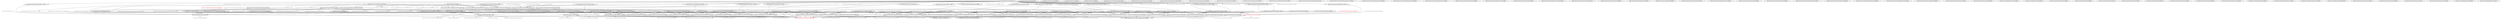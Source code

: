 digraph "" {
    subgraph "cluster_auth" {
      graph [fontsize="12.0", label="Module: auth", penwidth="0.5", style="rounded"];
      "github.com/cosmos/cosmos-sdk/x/auth.ProvideModule"[color="black", fontcolor="black", penwidth="1.5", shape="box"];
    }

    subgraph "cluster_authz" {
      graph [fontsize="12.0", label="Module: authz", penwidth="0.5", style="rounded"];
      "github.com/cosmos/cosmos-sdk/x/authz/module.ProvideModule"[color="black", fontcolor="black", penwidth="1.5", shape="box"];
    }

    subgraph "cluster_bank" {
      graph [fontsize="12.0", label="Module: bank", penwidth="0.5", style="rounded"];
      "github.com/cosmos/cosmos-sdk/x/bank.ProvideModule"[color="black", fontcolor="black", penwidth="1.5", shape="box"];
    }

    subgraph "cluster_coinswap" {
      graph [fontsize="12.0", label="Module: coinswap", penwidth="0.5", style="rounded"];
      "mods.irisnet.org/modules/coinswap.ProvideKeyTable"[color="black", fontcolor="black", penwidth="1.5", shape="box"];
      "mods.irisnet.org/modules/coinswap.ProvideModule"[color="black", fontcolor="black", penwidth="1.5", shape="box"];
    }

    subgraph "cluster_consensus" {
      graph [fontsize="12.0", label="Module: consensus", penwidth="0.5", style="rounded"];
      "github.com/cosmos/cosmos-sdk/x/consensus.ProvideModule"[color="lightgrey", fontcolor="dimgrey", penwidth="0.5", shape="box"];
    }

    subgraph "cluster_crisis" {
      graph [fontsize="12.0", label="Module: crisis", penwidth="0.5", style="rounded"];
      "github.com/cosmos/cosmos-sdk/x/crisis.ProvideModule"[color="lightgrey", fontcolor="dimgrey", penwidth="0.5", shape="box"];
    }

    subgraph "cluster_distribution" {
      graph [fontsize="12.0", label="Module: distribution", penwidth="0.5", style="rounded"];
      "github.com/cosmos/cosmos-sdk/x/distribution.ProvideModule"[color="black", fontcolor="black", penwidth="1.5", shape="box"];
    }

    subgraph "cluster_evidence" {
      graph [fontsize="12.0", label="Module: evidence", penwidth="0.5", style="rounded"];
      "cosmossdk.io/x/evidence.ProvideModule"[color="black", fontcolor="black", penwidth="1.5", shape="box"];
    }

    subgraph "cluster_farm" {
      graph [fontsize="12.0", label="Module: farm", penwidth="0.5", style="rounded"];
      "mods.irisnet.org/modules/farm.ProvideKeyTable"[color="black", fontcolor="black", penwidth="1.5", shape="box"];
      "mods.irisnet.org/modules/farm.ProvideModule"[color="red", fontcolor="red", penwidth="0.5", shape="box"];
    }

    subgraph "cluster_feegrant" {
      graph [fontsize="12.0", label="Module: feegrant", penwidth="0.5", style="rounded"];
      "cosmossdk.io/x/feegrant/module.ProvideModule"[color="black", fontcolor="black", penwidth="1.5", shape="box"];
    }

    subgraph "cluster_genutil" {
      graph [fontsize="12.0", label="Module: genutil", penwidth="0.5", style="rounded"];
      "github.com/cosmos/cosmos-sdk/x/genutil.ProvideModule"[color="black", fontcolor="black", penwidth="1.5", shape="box"];
    }

    subgraph "cluster_gov" {
      graph [fontsize="12.0", label="Module: gov", penwidth="0.5", style="rounded"];
      "github.com/cosmos/cosmos-sdk/x/gov.ProvideKeyTable"[color="black", fontcolor="black", penwidth="1.5", shape="box"];
      "github.com/cosmos/cosmos-sdk/x/gov.ProvideModule"[color="black", fontcolor="black", penwidth="1.5", shape="box"];
    }

    subgraph "cluster_group" {
      graph [fontsize="12.0", label="Module: group", penwidth="0.5", style="rounded"];
      "github.com/cosmos/cosmos-sdk/x/group/module.ProvideModule"[color="black", fontcolor="black", penwidth="1.5", shape="box"];
    }

    subgraph "cluster_htlc" {
      graph [fontsize="12.0", label="Module: htlc", penwidth="0.5", style="rounded"];
      "mods.irisnet.org/modules/htlc.ProvideKeyTable"[color="black", fontcolor="black", penwidth="1.5", shape="box"];
      "mods.irisnet.org/modules/htlc.ProvideModule"[color="black", fontcolor="black", penwidth="1.5", shape="box"];
    }

    subgraph "cluster_mint" {
      graph [fontsize="12.0", label="Module: mint", penwidth="0.5", style="rounded"];
      "github.com/cosmos/cosmos-sdk/x/mint.ProvideModule"[color="black", fontcolor="black", penwidth="1.5", shape="box"];
    }

    subgraph "cluster_mt" {
      graph [fontsize="12.0", label="Module: mt", penwidth="0.5", style="rounded"];
      "mods.irisnet.org/modules/mt.ProvideModule"[color="black", fontcolor="black", penwidth="1.5", shape="box"];
    }

    subgraph "cluster_nft" {
      graph [fontsize="12.0", label="Module: nft", penwidth="0.5", style="rounded"];
      "mods.irisnet.org/modules/nft.ProvideModule"[color="lightgrey", fontcolor="dimgrey", penwidth="0.5", shape="box"];
    }

    subgraph "cluster_oracle" {
      graph [fontsize="12.0", label="Module: oracle", penwidth="0.5", style="rounded"];
      "mods.irisnet.org/modules/oracle.ProvideModule"[color="black", fontcolor="black", penwidth="1.5", shape="box"];
    }

    subgraph "cluster_params" {
      graph [fontsize="12.0", label="Module: params", penwidth="0.5", style="rounded"];
      "github.com/cosmos/cosmos-sdk/x/params.ProvideModule"[color="black", fontcolor="black", penwidth="1.5", shape="box"];
      "github.com/cosmos/cosmos-sdk/x/params.ProvideSubspace"[color="black", fontcolor="black", penwidth="1.5", shape="box"];
    }

    subgraph "cluster_random" {
      graph [fontsize="12.0", label="Module: random", penwidth="0.5", style="rounded"];
      "mods.irisnet.org/modules/random.ProvideModule"[color="black", fontcolor="black", penwidth="1.5", shape="box"];
    }

    subgraph "cluster_record" {
      graph [fontsize="12.0", label="Module: record", penwidth="0.5", style="rounded"];
      "mods.irisnet.org/modules/record.ProvideModule"[color="black", fontcolor="black", penwidth="1.5", shape="box"];
    }

    subgraph "cluster_runtime" {
      graph [fontsize="12.0", label="Module: runtime", penwidth="0.5", style="rounded"];
      "github.com/cosmos/cosmos-sdk/runtime.ProvideAddressCodec"[color="black", fontcolor="black", penwidth="1.5", shape="box"];
      "github.com/cosmos/cosmos-sdk/runtime.ProvideApp"[color="black", fontcolor="black", penwidth="1.5", shape="box"];
      "github.com/cosmos/cosmos-sdk/runtime.ProvideBasicManager"[color="lightgrey", fontcolor="dimgrey", penwidth="0.5", shape="box"];
      "github.com/cosmos/cosmos-sdk/runtime.ProvideCometInfoService"[color="black", fontcolor="black", penwidth="1.5", shape="box"];
      "github.com/cosmos/cosmos-sdk/runtime.ProvideEventService"[color="lightgrey", fontcolor="dimgrey", penwidth="0.5", shape="box"];
      "github.com/cosmos/cosmos-sdk/runtime.ProvideGenesisTxHandler"[color="black", fontcolor="black", penwidth="1.5", shape="box"];
      "github.com/cosmos/cosmos-sdk/runtime.ProvideHeaderInfoService"[color="lightgrey", fontcolor="dimgrey", penwidth="0.5", shape="box"];
      "github.com/cosmos/cosmos-sdk/runtime.ProvideInterfaceRegistry"[color="black", fontcolor="black", penwidth="1.5", shape="box"];
      "github.com/cosmos/cosmos-sdk/runtime.ProvideKVStoreKey"[color="black", fontcolor="black", penwidth="1.5", shape="box"];
      "github.com/cosmos/cosmos-sdk/runtime.ProvideKVStoreService"[color="black", fontcolor="black", penwidth="1.5", shape="box"];
      "github.com/cosmos/cosmos-sdk/runtime.ProvideMemoryStoreKey"[color="lightgrey", fontcolor="dimgrey", penwidth="0.5", shape="box"];
      "github.com/cosmos/cosmos-sdk/runtime.ProvideMemoryStoreService"[color="lightgrey", fontcolor="dimgrey", penwidth="0.5", shape="box"];
      "github.com/cosmos/cosmos-sdk/runtime.ProvideTransientStoreKey"[color="black", fontcolor="black", penwidth="1.5", shape="box"];
      "github.com/cosmos/cosmos-sdk/runtime.ProvideTransientStoreService"[color="lightgrey", fontcolor="dimgrey", penwidth="0.5", shape="box"];
      "github.com/cosmos/cosmos-sdk/runtime.SetupAppBuilder"[color="red", fontcolor="red", penwidth="0.5", shape="box"];
    }

    subgraph "cluster_service" {
      graph [fontsize="12.0", label="Module: service", penwidth="0.5", style="rounded"];
      "mods.irisnet.org/modules/service.ProvideKeyTable"[color="black", fontcolor="black", penwidth="1.5", shape="box"];
      "mods.irisnet.org/modules/service.ProvideModule"[color="black", fontcolor="black", penwidth="1.5", shape="box"];
    }

    subgraph "cluster_slashing" {
      graph [fontsize="12.0", label="Module: slashing", penwidth="0.5", style="rounded"];
      "github.com/cosmos/cosmos-sdk/x/slashing.ProvideModule"[color="black", fontcolor="black", penwidth="1.5", shape="box"];
    }

    subgraph "cluster_staking" {
      graph [fontsize="12.0", label="Module: staking", penwidth="0.5", style="rounded"];
      "github.com/cosmos/cosmos-sdk/x/staking.ProvideModule"[color="black", fontcolor="black", penwidth="1.5", shape="box"];
    }

    subgraph "cluster_token" {
      graph [fontsize="12.0", label="Module: token", penwidth="0.5", style="rounded"];
      "mods.irisnet.org/modules/token.ProvideKeyTable"[color="black", fontcolor="black", penwidth="1.5", shape="box"];
      "mods.irisnet.org/modules/token.ProvideModule"[color="black", fontcolor="black", penwidth="1.5", shape="box"];
    }

    subgraph "cluster_tx" {
      graph [fontsize="12.0", label="Module: tx", penwidth="0.5", style="rounded"];
      "github.com/cosmos/cosmos-sdk/x/auth/tx/config.ProvideModule"[color="black", fontcolor="black", penwidth="1.5", shape="box"];
      "github.com/cosmos/cosmos-sdk/x/auth/tx/config.ProvideProtoRegistry"[color="black", fontcolor="black", penwidth="1.5", shape="box"];
    }

    subgraph "cluster_upgrade" {
      graph [fontsize="12.0", label="Module: upgrade", penwidth="0.5", style="rounded"];
      "cosmossdk.io/x/upgrade.ProvideModule"[color="black", fontcolor="black", penwidth="1.5", shape="box"];
    }

    subgraph "cluster_vesting" {
      graph [fontsize="12.0", label="Module: vesting", penwidth="0.5", style="rounded"];
      "github.com/cosmos/cosmos-sdk/x/auth/vesting.ProvideModule"[color="lightgrey", fontcolor="dimgrey", penwidth="0.5", shape="box"];
    }

  "*cosmossdk.io/api/cosmos/app/runtime/v1alpha1.Module"[color="black", fontcolor="black", penwidth="1.5"];
  "*cosmossdk.io/api/cosmos/app/v1alpha1.Config"[color="black", fontcolor="black", penwidth="1.5"];
  "*cosmossdk.io/api/cosmos/auth/module/v1.Module"[color="black", fontcolor="black", penwidth="1.5"];
  "*cosmossdk.io/api/cosmos/authz/module/v1.Module"[color="lightgrey", fontcolor="dimgrey", penwidth="0.5"];
  "*cosmossdk.io/api/cosmos/bank/module/v1.Module"[color="black", fontcolor="black", penwidth="1.5"];
  "*cosmossdk.io/api/cosmos/consensus/module/v1.Module"[color="lightgrey", fontcolor="dimgrey", penwidth="0.5"];
  "*cosmossdk.io/api/cosmos/crisis/module/v1.Module"[color="lightgrey", fontcolor="dimgrey", penwidth="0.5"];
  "*cosmossdk.io/api/cosmos/distribution/module/v1.Module"[color="black", fontcolor="black", penwidth="1.5"];
  "*cosmossdk.io/api/cosmos/evidence/module/v1.Module"[color="lightgrey", fontcolor="dimgrey", penwidth="0.5"];
  "*cosmossdk.io/api/cosmos/feegrant/module/v1.Module"[color="lightgrey", fontcolor="dimgrey", penwidth="0.5"];
  "*cosmossdk.io/api/cosmos/genutil/module/v1.Module"[color="lightgrey", fontcolor="dimgrey", penwidth="0.5"];
  "*cosmossdk.io/api/cosmos/gov/module/v1.Module"[color="black", fontcolor="black", penwidth="1.5"];
  "*cosmossdk.io/api/cosmos/group/module/v1.Module"[color="black", fontcolor="black", penwidth="1.5"];
  "*cosmossdk.io/api/cosmos/mint/module/v1.Module"[color="black", fontcolor="black", penwidth="1.5"];
  "*cosmossdk.io/api/cosmos/params/module/v1.Module"[color="lightgrey", fontcolor="dimgrey", penwidth="0.5"];
  "*cosmossdk.io/api/cosmos/slashing/module/v1.Module"[color="black", fontcolor="black", penwidth="1.5"];
  "*cosmossdk.io/api/cosmos/staking/module/v1.Module"[color="black", fontcolor="black", penwidth="1.5"];
  "*cosmossdk.io/api/cosmos/tx/config/v1.Config"[color="black", fontcolor="black", penwidth="1.5"];
  "*cosmossdk.io/api/cosmos/upgrade/module/v1.Module"[color="black", fontcolor="black", penwidth="1.5"];
  "*cosmossdk.io/api/cosmos/vesting/module/v1.Module"[color="lightgrey", fontcolor="dimgrey", penwidth="0.5"];
  "*cosmossdk.io/store/types.KVStoreKey"[color="black", fontcolor="black", penwidth="1.5"];
  "*cosmossdk.io/store/types.MemoryStoreKey"[color="lightgrey", fontcolor="dimgrey", penwidth="0.5"];
  "*cosmossdk.io/store/types.TransientStoreKey"[color="black", fontcolor="black", penwidth="1.5"];
  "*cosmossdk.io/x/upgrade/keeper.Keeper"[color="lightgrey", fontcolor="dimgrey", penwidth="0.5"];
  "*github.com/cosmos/cosmos-sdk/baseapp.GRPCQueryRouter"[color="lightgrey", fontcolor="dimgrey", penwidth="0.5"];
  "*github.com/cosmos/cosmos-sdk/baseapp.MsgServiceRouter"[color="lightgrey", fontcolor="dimgrey", penwidth="0.5"];
  "*github.com/cosmos/cosmos-sdk/codec.LegacyAmino"[color="black", fontcolor="black", penwidth="1.5"];
  "*github.com/cosmos/cosmos-sdk/runtime.AppBuilder"[color="black", fontcolor="black", penwidth="1.5"];
  "*github.com/cosmos/cosmos-sdk/x/crisis/keeper.Keeper"[color="lightgrey", fontcolor="dimgrey", penwidth="0.5"];
  "*github.com/cosmos/cosmos-sdk/x/gov/keeper.Keeper"[color="lightgrey", fontcolor="dimgrey", penwidth="0.5"];
  "*github.com/cosmos/cosmos-sdk/x/staking/keeper.Keeper"[color="lightgrey", fontcolor="dimgrey", penwidth="0.5"];
  "*github.com/spf13/viper.Viper"[color="lightgrey", fontcolor="dimgrey", penwidth="0.5"];
  "*mods.irisnet.org/api/irismod/coinswap/module/v1.Module"[color="black", fontcolor="black", penwidth="1.5"];
  "*mods.irisnet.org/api/irismod/farm/module/v1.Module"[color="black", fontcolor="black", penwidth="1.5"];
  "*mods.irisnet.org/api/irismod/htlc/module/v1.Module"[color="black", fontcolor="black", penwidth="1.5"];
  "*mods.irisnet.org/api/irismod/mt/module/v1.Module"[color="black", fontcolor="black", penwidth="1.5"];
  "*mods.irisnet.org/api/irismod/nft/module/v1.Module"[color="lightgrey", fontcolor="dimgrey", penwidth="0.5"];
  "*mods.irisnet.org/api/irismod/oracle/module/v1.Module"[color="black", fontcolor="black", penwidth="1.5"];
  "*mods.irisnet.org/api/irismod/random/module/v1.Module"[color="black", fontcolor="black", penwidth="1.5"];
  "*mods.irisnet.org/api/irismod/record/module/v1.Module"[color="black", fontcolor="black", penwidth="1.5"];
  "*mods.irisnet.org/api/irismod/service/module/v1.Module"[color="black", fontcolor="black", penwidth="1.5"];
  "*mods.irisnet.org/api/irismod/token/module/v1.Module"[color="black", fontcolor="black", penwidth="1.5"];
  "*mods.irisnet.org/modules/token/keeper.mockEVM"[color="lightgrey", fontcolor="dimgrey", penwidth="0.5"];
  "*mods.irisnet.org/modules/token/keeper.mockICS20"[color="lightgrey", fontcolor="dimgrey", penwidth="0.5"];
  "[]cosmossdk.io/x/tx/signing.CustomGetSigner"[color="black", comment="many-per-container", fontcolor="black", penwidth="1.5"];
  "[]github.com/cosmos/cosmos-sdk/x/gov/types/v1beta1.HandlerRoute"[color="lightgrey", comment="many-per-container", fontcolor="dimgrey", penwidth="0.5"];
  "[]runtime.BaseAppOption"[color="lightgrey", comment="many-per-container", fontcolor="dimgrey", penwidth="0.5"];
  "cosmossdk.io/core/address.Codec"[color="black", fontcolor="black", penwidth="1.5"];
  "cosmossdk.io/core/comet.BlockInfoService"[color="black", fontcolor="black", penwidth="1.5"];
  "cosmossdk.io/core/event.Service"[color="lightgrey", fontcolor="dimgrey", penwidth="0.5"];
  "cosmossdk.io/core/genesis.TxHandler"[color="black", fontcolor="black", penwidth="1.5"];
  "cosmossdk.io/core/header.Service"[color="lightgrey", fontcolor="dimgrey", penwidth="0.5"];
  "cosmossdk.io/core/store.KVStoreService"[color="black", fontcolor="black", penwidth="1.5"];
  "cosmossdk.io/core/store.MemoryStoreService"[color="lightgrey", fontcolor="dimgrey", penwidth="0.5"];
  "cosmossdk.io/core/store.TransientStoreService"[color="lightgrey", fontcolor="dimgrey", penwidth="0.5"];
  "cosmossdk.io/depinject.ModuleKey"[color="black", fontcolor="black", penwidth="1.5"];
  "cosmossdk.io/depinject.OwnModuleKey"[color="black", fontcolor="black", penwidth="1.5"];
  "cosmossdk.io/depinject/appconfig.Compose"[color="black", fontcolor="black", penwidth="1.5", shape="box"];
  "cosmossdk.io/log.Logger"[color="black", fontcolor="black", penwidth="1.5"];
  "cosmossdk.io/log.nopLogger"[color="lightgrey", fontcolor="dimgrey", penwidth="0.5"];
  "cosmossdk.io/x/evidence/keeper.Keeper"[color="lightgrey", fontcolor="dimgrey", penwidth="0.5"];
  "cosmossdk.io/x/evidence/types.SlashingKeeper"[color="black", fontcolor="black", penwidth="1.5"];
  "cosmossdk.io/x/evidence/types.StakingKeeper"[color="black", fontcolor="black", penwidth="1.5"];
  "cosmossdk.io/x/feegrant.AccountKeeper"[color="black", fontcolor="black", penwidth="1.5"];
  "cosmossdk.io/x/feegrant.BankKeeper"[color="black", fontcolor="black", penwidth="1.5"];
  "cosmossdk.io/x/feegrant/keeper.Keeper"[color="lightgrey", fontcolor="dimgrey", penwidth="0.5"];
  "cosmossdk.io/x/tx/signing.ProtoFileResolver"[color="black", fontcolor="black", penwidth="1.5"];
  "func() []signing.SignModeHandler"[color="lightgrey", fontcolor="dimgrey", penwidth="0.5"];
  "func() address.Codec"[color="lightgrey", fontcolor="dimgrey", penwidth="0.5"];
  "func() runtime.ConsensusAddressCodec"[color="lightgrey", fontcolor="dimgrey", penwidth="0.5"];
  "func() runtime.ValidatorAddressCodec"[color="lightgrey", fontcolor="dimgrey", penwidth="0.5"];
  "func() types.AccountI"[color="lightgrey", fontcolor="dimgrey", penwidth="0.5"];
  "github.com/cosmos/cosmos-sdk/baseapp.MessageRouter"[color="black", fontcolor="black", penwidth="1.5"];
  "github.com/cosmos/cosmos-sdk/client.TxConfig"[color="black", fontcolor="black", penwidth="1.5"];
  "github.com/cosmos/cosmos-sdk/codec.Codec"[color="black", fontcolor="black", penwidth="1.5"];
  "github.com/cosmos/cosmos-sdk/codec/types.InterfaceRegistry"[color="black", fontcolor="black", penwidth="1.5"];
  "github.com/cosmos/cosmos-sdk/runtime.ConsensusAddressCodec"[color="black", fontcolor="black", penwidth="1.5"];
  "github.com/cosmos/cosmos-sdk/runtime.ValidatorAddressCodec"[color="black", fontcolor="black", penwidth="1.5"];
  "github.com/cosmos/cosmos-sdk/server/types.AppOptions"[color="lightgrey", fontcolor="dimgrey", penwidth="0.5"];
  "github.com/cosmos/cosmos-sdk/x/auth/ante.AccountKeeper"[color="black", fontcolor="black", penwidth="1.5"];
  "github.com/cosmos/cosmos-sdk/x/auth/ante.FeegrantKeeper"[color="black", fontcolor="black", penwidth="1.5"];
  "github.com/cosmos/cosmos-sdk/x/auth/exported.Subspace"[color="black", fontcolor="black", penwidth="1.5"];
  "github.com/cosmos/cosmos-sdk/x/auth/keeper.AccountKeeper"[color="lightgrey", fontcolor="dimgrey", penwidth="0.5"];
  "github.com/cosmos/cosmos-sdk/x/auth/tx.ConfigOptions"[color="lightgrey", fontcolor="dimgrey", penwidth="0.5"];
  "github.com/cosmos/cosmos-sdk/x/auth/tx/config.BankKeeper"[color="black", fontcolor="black", penwidth="1.5"];
  "github.com/cosmos/cosmos-sdk/x/auth/types.BankKeeper"[color="black", fontcolor="black", penwidth="1.5"];
  "github.com/cosmos/cosmos-sdk/x/auth/vesting/types.BankKeeper"[color="lightgrey", fontcolor="dimgrey", penwidth="0.5"];
  "github.com/cosmos/cosmos-sdk/x/authz.AccountKeeper"[color="black", fontcolor="black", penwidth="1.5"];
  "github.com/cosmos/cosmos-sdk/x/authz.BankKeeper"[color="black", fontcolor="black", penwidth="1.5"];
  "github.com/cosmos/cosmos-sdk/x/authz/keeper.Keeper"[color="lightgrey", fontcolor="dimgrey", penwidth="0.5"];
  "github.com/cosmos/cosmos-sdk/x/bank/exported.Subspace"[color="black", fontcolor="black", penwidth="1.5"];
  "github.com/cosmos/cosmos-sdk/x/bank/keeper.BaseKeeper"[color="lightgrey", fontcolor="dimgrey", penwidth="0.5"];
  "github.com/cosmos/cosmos-sdk/x/bank/types.AccountKeeper"[color="black", fontcolor="black", penwidth="1.5"];
  "github.com/cosmos/cosmos-sdk/x/consensus/keeper.Keeper"[color="lightgrey", fontcolor="dimgrey", penwidth="0.5"];
  "github.com/cosmos/cosmos-sdk/x/distribution/exported.Subspace"[color="black", fontcolor="black", penwidth="1.5"];
  "github.com/cosmos/cosmos-sdk/x/distribution/keeper.Keeper"[color="lightgrey", fontcolor="dimgrey", penwidth="0.5"];
  "github.com/cosmos/cosmos-sdk/x/distribution/types.AccountKeeper"[color="black", fontcolor="black", penwidth="1.5"];
  "github.com/cosmos/cosmos-sdk/x/distribution/types.BankKeeper"[color="black", fontcolor="black", penwidth="1.5"];
  "github.com/cosmos/cosmos-sdk/x/distribution/types.StakingKeeper"[color="black", fontcolor="black", penwidth="1.5"];
  "github.com/cosmos/cosmos-sdk/x/genutil/types.AccountKeeper"[color="black", fontcolor="black", penwidth="1.5"];
  "github.com/cosmos/cosmos-sdk/x/genutil/types.StakingKeeper"[color="black", fontcolor="black", penwidth="1.5"];
  "github.com/cosmos/cosmos-sdk/x/gov/types.AccountKeeper"[color="black", fontcolor="black", penwidth="1.5"];
  "github.com/cosmos/cosmos-sdk/x/gov/types.BankKeeper"[color="black", fontcolor="black", penwidth="1.5"];
  "github.com/cosmos/cosmos-sdk/x/gov/types.DistributionKeeper"[color="black", fontcolor="black", penwidth="1.5"];
  "github.com/cosmos/cosmos-sdk/x/gov/types.ParamSubspace"[color="black", fontcolor="black", penwidth="1.5"];
  "github.com/cosmos/cosmos-sdk/x/gov/types.StakingKeeper"[color="black", fontcolor="black", penwidth="1.5"];
  "github.com/cosmos/cosmos-sdk/x/group.AccountKeeper"[color="black", fontcolor="black", penwidth="1.5"];
  "github.com/cosmos/cosmos-sdk/x/group.BankKeeper"[color="black", fontcolor="black", penwidth="1.5"];
  "github.com/cosmos/cosmos-sdk/x/group/keeper.Keeper"[color="lightgrey", fontcolor="dimgrey", penwidth="0.5"];
  "github.com/cosmos/cosmos-sdk/x/mint/exported.Subspace"[color="black", fontcolor="black", penwidth="1.5"];
  "github.com/cosmos/cosmos-sdk/x/mint/keeper.Keeper"[color="lightgrey", fontcolor="dimgrey", penwidth="0.5"];
  "github.com/cosmos/cosmos-sdk/x/mint/types.AccountKeeper"[color="black", fontcolor="black", penwidth="1.5"];
  "github.com/cosmos/cosmos-sdk/x/mint/types.BankKeeper"[color="black", fontcolor="black", penwidth="1.5"];
  "github.com/cosmos/cosmos-sdk/x/mint/types.StakingKeeper"[color="black", fontcolor="black", penwidth="1.5"];
  "github.com/cosmos/cosmos-sdk/x/params/keeper.Keeper"[color="black", fontcolor="black", penwidth="1.5"];
  "github.com/cosmos/cosmos-sdk/x/params/types.Subspace"[color="lightgrey", fontcolor="dimgrey", penwidth="0.5"];
  "github.com/cosmos/cosmos-sdk/x/slashing/exported.Subspace"[color="black", fontcolor="black", penwidth="1.5"];
  "github.com/cosmos/cosmos-sdk/x/slashing/keeper.Keeper"[color="lightgrey", fontcolor="dimgrey", penwidth="0.5"];
  "github.com/cosmos/cosmos-sdk/x/slashing/types.AccountKeeper"[color="black", fontcolor="black", penwidth="1.5"];
  "github.com/cosmos/cosmos-sdk/x/slashing/types.BankKeeper"[color="black", fontcolor="black", penwidth="1.5"];
  "github.com/cosmos/cosmos-sdk/x/slashing/types.StakingKeeper"[color="black", fontcolor="black", penwidth="1.5"];
  "github.com/cosmos/cosmos-sdk/x/staking/exported.Subspace"[color="black", fontcolor="black", penwidth="1.5"];
  "github.com/cosmos/cosmos-sdk/x/staking/types.AccountKeeper"[color="black", fontcolor="black", penwidth="1.5"];
  "github.com/cosmos/cosmos-sdk/x/staking/types.BankKeeper"[color="black", fontcolor="black", penwidth="1.5"];
  "google.golang.org/protobuf/reflect/protodesc.Resolver"[color="lightgrey", fontcolor="dimgrey", penwidth="0.5"];
  "google.golang.org/protobuf/reflect/protoregistry.MessageTypeResolver"[color="lightgrey", fontcolor="dimgrey", penwidth="0.5"];
  "map[string]cosmossdk.io/core/appmodule.AppModule"[color="red", comment="one-per-module", fontcolor="red", penwidth="0.5"];
  "map[string]github.com/cosmos/cosmos-sdk/types/module.AppModuleBasic"[color="lightgrey", fontcolor="dimgrey", penwidth="0.5"];
  "map[string]github.com/cosmos/cosmos-sdk/x/params/types.KeyTable"[color="black", comment="one-per-module", fontcolor="black", penwidth="1.5"];
  "map[string]github.com/cosmos/cosmos-sdk/x/staking/types.StakingHooksWrapper"[color="lightgrey", comment="one-per-module", fontcolor="dimgrey", penwidth="0.5"];
  "mods.irisnet.org/modules/coinswap/keeper.Keeper"[color="lightgrey", fontcolor="dimgrey", penwidth="0.5"];
  "mods.irisnet.org/modules/coinswap/types.AccountKeeper"[color="black", fontcolor="black", penwidth="1.5"];
  "mods.irisnet.org/modules/coinswap/types.BankKeeper"[color="black", fontcolor="black", penwidth="1.5"];
  "mods.irisnet.org/modules/coinswap/types.Subspace"[color="lightgrey", fontcolor="dimgrey", penwidth="0.5"];
  "mods.irisnet.org/modules/farm/keeper.Keeper"[color="lightgrey", fontcolor="dimgrey", penwidth="0.5"];
  "mods.irisnet.org/modules/farm/types.AccountKeeper"[color="black", fontcolor="black", penwidth="1.5"];
  "mods.irisnet.org/modules/farm/types.BankKeeper"[color="black", fontcolor="black", penwidth="1.5"];
  "mods.irisnet.org/modules/farm/types.DistrKeeper"[color="lightgrey", fontcolor="dimgrey", penwidth="0.5"];
  "mods.irisnet.org/modules/farm/types.GovKeeper"[color="red", fontcolor="red", penwidth="0.5"];
  "mods.irisnet.org/modules/htlc/keeper.Keeper"[color="lightgrey", fontcolor="dimgrey", penwidth="0.5"];
  "mods.irisnet.org/modules/htlc/types.AccountKeeper"[color="black", fontcolor="black", penwidth="1.5"];
  "mods.irisnet.org/modules/htlc/types.BankKeeper"[color="black", fontcolor="black", penwidth="1.5"];
  "mods.irisnet.org/modules/htlc/types.Subspace"[color="black", fontcolor="black", penwidth="1.5"];
  "mods.irisnet.org/modules/mt/keeper.Keeper"[color="lightgrey", fontcolor="dimgrey", penwidth="0.5"];
  "mods.irisnet.org/modules/mt/types.AccountKeeper"[color="black", fontcolor="black", penwidth="1.5"];
  "mods.irisnet.org/modules/mt/types.BankKeeper"[color="black", fontcolor="black", penwidth="1.5"];
  "mods.irisnet.org/modules/nft/keeper.Keeper"[color="lightgrey", fontcolor="dimgrey", penwidth="0.5"];
  "mods.irisnet.org/modules/oracle/keeper.Keeper"[color="lightgrey", fontcolor="dimgrey", penwidth="0.5"];
  "mods.irisnet.org/modules/oracle/types.AccountKeeper"[color="black", fontcolor="black", penwidth="1.5"];
  "mods.irisnet.org/modules/oracle/types.BankKeeper"[color="black", fontcolor="black", penwidth="1.5"];
  "mods.irisnet.org/modules/oracle/types.ServiceKeeper"[color="black", fontcolor="black", penwidth="1.5"];
  "mods.irisnet.org/modules/random/keeper.Keeper"[color="lightgrey", fontcolor="dimgrey", penwidth="0.5"];
  "mods.irisnet.org/modules/random/types.AccountKeeper"[color="black", fontcolor="black", penwidth="1.5"];
  "mods.irisnet.org/modules/random/types.BankKeeper"[color="black", fontcolor="black", penwidth="1.5"];
  "mods.irisnet.org/modules/random/types.ServiceKeeper"[color="black", fontcolor="black", penwidth="1.5"];
  "mods.irisnet.org/modules/record/keeper.Keeper"[color="lightgrey", fontcolor="dimgrey", penwidth="0.5"];
  "mods.irisnet.org/modules/record/types.AccountKeeper"[color="black", fontcolor="black", penwidth="1.5"];
  "mods.irisnet.org/modules/record/types.BankKeeper"[color="black", fontcolor="black", penwidth="1.5"];
  "mods.irisnet.org/modules/service/keeper.Keeper"[color="lightgrey", fontcolor="dimgrey", penwidth="0.5"];
  "mods.irisnet.org/modules/service/types.AccountKeeper"[color="black", fontcolor="black", penwidth="1.5"];
  "mods.irisnet.org/modules/service/types.BankKeeper"[color="black", fontcolor="black", penwidth="1.5"];
  "mods.irisnet.org/modules/service/types.Subspace"[color="black", fontcolor="black", penwidth="1.5"];
  "mods.irisnet.org/modules/token/keeper.Keeper"[color="lightgrey", fontcolor="dimgrey", penwidth="0.5"];
  "mods.irisnet.org/modules/token/types.AccountKeeper"[color="black", fontcolor="black", penwidth="1.5"];
  "mods.irisnet.org/modules/token/types.BankKeeper"[color="black", fontcolor="black", penwidth="1.5"];
  "mods.irisnet.org/modules/token/types.EVMKeeper"[color="black", fontcolor="black", penwidth="1.5"];
  "mods.irisnet.org/modules/token/types.ICS20Keeper"[color="black", fontcolor="black", penwidth="1.5"];
  "mods.irisnet.org/modules/token/types.Subspace"[color="black", fontcolor="black", penwidth="1.5"];
  "mods.irisnet.org/simapp.NewConfig"[color="black", fontcolor="black", penwidth="1.5", shape="hexagon"];
  "types.InflationCalculationFn"[color="lightgrey", fontcolor="dimgrey", penwidth="0.5"];
  "types.RandomGenesisAccountsFn"[color="lightgrey", fontcolor="dimgrey", penwidth="0.5"];
  "cosmossdk.io/depinject/appconfig.Compose" -> "*cosmossdk.io/api/cosmos/app/v1alpha1.Config";
  "cosmossdk.io/depinject/appconfig.Compose" -> "*cosmossdk.io/api/cosmos/app/runtime/v1alpha1.Module";
  "github.com/cosmos/cosmos-sdk/codec/types.InterfaceRegistry" -> "github.com/cosmos/cosmos-sdk/runtime.ProvideApp";
  "github.com/cosmos/cosmos-sdk/runtime.ProvideApp" -> "github.com/cosmos/cosmos-sdk/codec.Codec";
  "github.com/cosmos/cosmos-sdk/runtime.ProvideApp" -> "*github.com/cosmos/cosmos-sdk/codec.LegacyAmino";
  "github.com/cosmos/cosmos-sdk/runtime.ProvideApp" -> "*github.com/cosmos/cosmos-sdk/runtime.AppBuilder";
  "github.com/cosmos/cosmos-sdk/runtime.ProvideApp" -> "*github.com/cosmos/cosmos-sdk/baseapp.MsgServiceRouter";
  "github.com/cosmos/cosmos-sdk/runtime.ProvideApp" -> "*github.com/cosmos/cosmos-sdk/baseapp.GRPCQueryRouter";
  "github.com/cosmos/cosmos-sdk/runtime.ProvideApp" -> "map[string]cosmossdk.io/core/appmodule.AppModule";
  "github.com/cosmos/cosmos-sdk/runtime.ProvideApp" -> "google.golang.org/protobuf/reflect/protodesc.Resolver";
  "github.com/cosmos/cosmos-sdk/runtime.ProvideApp" -> "google.golang.org/protobuf/reflect/protoregistry.MessageTypeResolver";
  "cosmossdk.io/core/address.Codec" -> "github.com/cosmos/cosmos-sdk/runtime.ProvideInterfaceRegistry";
  "github.com/cosmos/cosmos-sdk/runtime.ValidatorAddressCodec" -> "github.com/cosmos/cosmos-sdk/runtime.ProvideInterfaceRegistry";
  "[]cosmossdk.io/x/tx/signing.CustomGetSigner" -> "github.com/cosmos/cosmos-sdk/runtime.ProvideInterfaceRegistry";
  "github.com/cosmos/cosmos-sdk/runtime.ProvideInterfaceRegistry" -> "github.com/cosmos/cosmos-sdk/codec/types.InterfaceRegistry";
  "*cosmossdk.io/api/cosmos/app/runtime/v1alpha1.Module" -> "github.com/cosmos/cosmos-sdk/runtime.ProvideKVStoreKey";
  "cosmossdk.io/depinject.ModuleKey" -> "github.com/cosmos/cosmos-sdk/runtime.ProvideKVStoreKey";
  "*github.com/cosmos/cosmos-sdk/runtime.AppBuilder" -> "github.com/cosmos/cosmos-sdk/runtime.ProvideKVStoreKey";
  "github.com/cosmos/cosmos-sdk/runtime.ProvideKVStoreKey" -> "*cosmossdk.io/store/types.KVStoreKey";
  "cosmossdk.io/depinject.ModuleKey" -> "github.com/cosmos/cosmos-sdk/runtime.ProvideTransientStoreKey";
  "*github.com/cosmos/cosmos-sdk/runtime.AppBuilder" -> "github.com/cosmos/cosmos-sdk/runtime.ProvideTransientStoreKey";
  "github.com/cosmos/cosmos-sdk/runtime.ProvideTransientStoreKey" -> "*cosmossdk.io/store/types.TransientStoreKey";
  "cosmossdk.io/depinject.ModuleKey" -> "github.com/cosmos/cosmos-sdk/runtime.ProvideMemoryStoreKey";
  "*github.com/cosmos/cosmos-sdk/runtime.AppBuilder" -> "github.com/cosmos/cosmos-sdk/runtime.ProvideMemoryStoreKey";
  "github.com/cosmos/cosmos-sdk/runtime.ProvideMemoryStoreKey" -> "*cosmossdk.io/store/types.MemoryStoreKey";
  "*github.com/cosmos/cosmos-sdk/runtime.AppBuilder" -> "github.com/cosmos/cosmos-sdk/runtime.ProvideGenesisTxHandler";
  "github.com/cosmos/cosmos-sdk/runtime.ProvideGenesisTxHandler" -> "cosmossdk.io/core/genesis.TxHandler";
  "*cosmossdk.io/api/cosmos/app/runtime/v1alpha1.Module" -> "github.com/cosmos/cosmos-sdk/runtime.ProvideKVStoreService";
  "cosmossdk.io/depinject.ModuleKey" -> "github.com/cosmos/cosmos-sdk/runtime.ProvideKVStoreService";
  "*github.com/cosmos/cosmos-sdk/runtime.AppBuilder" -> "github.com/cosmos/cosmos-sdk/runtime.ProvideKVStoreService";
  "github.com/cosmos/cosmos-sdk/runtime.ProvideKVStoreService" -> "cosmossdk.io/core/store.KVStoreService";
  "cosmossdk.io/depinject.ModuleKey" -> "github.com/cosmos/cosmos-sdk/runtime.ProvideMemoryStoreService";
  "*github.com/cosmos/cosmos-sdk/runtime.AppBuilder" -> "github.com/cosmos/cosmos-sdk/runtime.ProvideMemoryStoreService";
  "github.com/cosmos/cosmos-sdk/runtime.ProvideMemoryStoreService" -> "cosmossdk.io/core/store.MemoryStoreService";
  "cosmossdk.io/depinject.ModuleKey" -> "github.com/cosmos/cosmos-sdk/runtime.ProvideTransientStoreService";
  "*github.com/cosmos/cosmos-sdk/runtime.AppBuilder" -> "github.com/cosmos/cosmos-sdk/runtime.ProvideTransientStoreService";
  "github.com/cosmos/cosmos-sdk/runtime.ProvideTransientStoreService" -> "cosmossdk.io/core/store.TransientStoreService";
  "github.com/cosmos/cosmos-sdk/runtime.ProvideEventService" -> "cosmossdk.io/core/event.Service";
  "*github.com/cosmos/cosmos-sdk/runtime.AppBuilder" -> "github.com/cosmos/cosmos-sdk/runtime.ProvideHeaderInfoService";
  "github.com/cosmos/cosmos-sdk/runtime.ProvideHeaderInfoService" -> "cosmossdk.io/core/header.Service";
  "github.com/cosmos/cosmos-sdk/runtime.ProvideCometInfoService" -> "cosmossdk.io/core/comet.BlockInfoService";
  "*github.com/cosmos/cosmos-sdk/runtime.AppBuilder" -> "github.com/cosmos/cosmos-sdk/runtime.ProvideBasicManager";
  "github.com/cosmos/cosmos-sdk/runtime.ProvideBasicManager" -> "map[string]github.com/cosmos/cosmos-sdk/types/module.AppModuleBasic";
  "*cosmossdk.io/api/cosmos/auth/module/v1.Module" -> "github.com/cosmos/cosmos-sdk/runtime.ProvideAddressCodec";
  "*cosmossdk.io/api/cosmos/staking/module/v1.Module" -> "github.com/cosmos/cosmos-sdk/runtime.ProvideAddressCodec";
  "func() address.Codec" -> "github.com/cosmos/cosmos-sdk/runtime.ProvideAddressCodec";
  "func() runtime.ValidatorAddressCodec" -> "github.com/cosmos/cosmos-sdk/runtime.ProvideAddressCodec";
  "func() runtime.ConsensusAddressCodec" -> "github.com/cosmos/cosmos-sdk/runtime.ProvideAddressCodec";
  "github.com/cosmos/cosmos-sdk/runtime.ProvideAddressCodec" -> "cosmossdk.io/core/address.Codec";
  "github.com/cosmos/cosmos-sdk/runtime.ProvideAddressCodec" -> "github.com/cosmos/cosmos-sdk/runtime.ValidatorAddressCodec";
  "github.com/cosmos/cosmos-sdk/runtime.ProvideAddressCodec" -> "github.com/cosmos/cosmos-sdk/runtime.ConsensusAddressCodec";
  "cosmossdk.io/depinject/appconfig.Compose" -> "*cosmossdk.io/api/cosmos/auth/module/v1.Module";
  "*cosmossdk.io/api/cosmos/auth/module/v1.Module" -> "github.com/cosmos/cosmos-sdk/x/auth.ProvideModule";
  "cosmossdk.io/core/store.KVStoreService" -> "github.com/cosmos/cosmos-sdk/x/auth.ProvideModule";
  "github.com/cosmos/cosmos-sdk/codec.Codec" -> "github.com/cosmos/cosmos-sdk/x/auth.ProvideModule";
  "cosmossdk.io/core/address.Codec" -> "github.com/cosmos/cosmos-sdk/x/auth.ProvideModule";
  "types.RandomGenesisAccountsFn" -> "github.com/cosmos/cosmos-sdk/x/auth.ProvideModule";
  "func() types.AccountI" -> "github.com/cosmos/cosmos-sdk/x/auth.ProvideModule";
  "github.com/cosmos/cosmos-sdk/x/auth/exported.Subspace" -> "github.com/cosmos/cosmos-sdk/x/auth.ProvideModule";
  "github.com/cosmos/cosmos-sdk/x/auth.ProvideModule" -> "github.com/cosmos/cosmos-sdk/x/auth/keeper.AccountKeeper";
  "github.com/cosmos/cosmos-sdk/x/auth.ProvideModule" -> "map[string]cosmossdk.io/core/appmodule.AppModule";
  "cosmossdk.io/depinject/appconfig.Compose" -> "*cosmossdk.io/api/cosmos/vesting/module/v1.Module";
  "github.com/cosmos/cosmos-sdk/x/auth/keeper.AccountKeeper" -> "github.com/cosmos/cosmos-sdk/x/auth/vesting.ProvideModule";
  "github.com/cosmos/cosmos-sdk/x/auth/vesting/types.BankKeeper" -> "github.com/cosmos/cosmos-sdk/x/auth/vesting.ProvideModule";
  "github.com/cosmos/cosmos-sdk/x/auth/vesting.ProvideModule" -> "map[string]cosmossdk.io/core/appmodule.AppModule";
  "cosmossdk.io/depinject/appconfig.Compose" -> "*cosmossdk.io/api/cosmos/bank/module/v1.Module";
  "*cosmossdk.io/api/cosmos/bank/module/v1.Module" -> "github.com/cosmos/cosmos-sdk/x/bank.ProvideModule";
  "github.com/cosmos/cosmos-sdk/codec.Codec" -> "github.com/cosmos/cosmos-sdk/x/bank.ProvideModule";
  "cosmossdk.io/core/store.KVStoreService" -> "github.com/cosmos/cosmos-sdk/x/bank.ProvideModule";
  "cosmossdk.io/log.Logger" -> "github.com/cosmos/cosmos-sdk/x/bank.ProvideModule";
  "github.com/cosmos/cosmos-sdk/x/auth/keeper.AccountKeeper" -> "github.com/cosmos/cosmos-sdk/x/bank.ProvideModule";
  "github.com/cosmos/cosmos-sdk/x/bank/exported.Subspace" -> "github.com/cosmos/cosmos-sdk/x/bank.ProvideModule";
  "github.com/cosmos/cosmos-sdk/x/bank.ProvideModule" -> "github.com/cosmos/cosmos-sdk/x/bank/keeper.BaseKeeper";
  "github.com/cosmos/cosmos-sdk/x/bank.ProvideModule" -> "map[string]cosmossdk.io/core/appmodule.AppModule";
  "cosmossdk.io/depinject/appconfig.Compose" -> "*cosmossdk.io/api/cosmos/staking/module/v1.Module";
  "*cosmossdk.io/api/cosmos/staking/module/v1.Module" -> "github.com/cosmos/cosmos-sdk/x/staking.ProvideModule";
  "github.com/cosmos/cosmos-sdk/runtime.ValidatorAddressCodec" -> "github.com/cosmos/cosmos-sdk/x/staking.ProvideModule";
  "github.com/cosmos/cosmos-sdk/runtime.ConsensusAddressCodec" -> "github.com/cosmos/cosmos-sdk/x/staking.ProvideModule";
  "github.com/cosmos/cosmos-sdk/x/auth/keeper.AccountKeeper" -> "github.com/cosmos/cosmos-sdk/x/staking.ProvideModule";
  "github.com/cosmos/cosmos-sdk/x/bank/keeper.BaseKeeper" -> "github.com/cosmos/cosmos-sdk/x/staking.ProvideModule";
  "github.com/cosmos/cosmos-sdk/codec.Codec" -> "github.com/cosmos/cosmos-sdk/x/staking.ProvideModule";
  "cosmossdk.io/core/store.KVStoreService" -> "github.com/cosmos/cosmos-sdk/x/staking.ProvideModule";
  "github.com/cosmos/cosmos-sdk/x/staking/exported.Subspace" -> "github.com/cosmos/cosmos-sdk/x/staking.ProvideModule";
  "github.com/cosmos/cosmos-sdk/x/staking.ProvideModule" -> "*github.com/cosmos/cosmos-sdk/x/staking/keeper.Keeper";
  "github.com/cosmos/cosmos-sdk/x/staking.ProvideModule" -> "map[string]cosmossdk.io/core/appmodule.AppModule";
  "cosmossdk.io/depinject/appconfig.Compose" -> "*cosmossdk.io/api/cosmos/slashing/module/v1.Module";
  "*cosmossdk.io/api/cosmos/slashing/module/v1.Module" -> "github.com/cosmos/cosmos-sdk/x/slashing.ProvideModule";
  "cosmossdk.io/core/store.KVStoreService" -> "github.com/cosmos/cosmos-sdk/x/slashing.ProvideModule";
  "github.com/cosmos/cosmos-sdk/codec.Codec" -> "github.com/cosmos/cosmos-sdk/x/slashing.ProvideModule";
  "*github.com/cosmos/cosmos-sdk/codec.LegacyAmino" -> "github.com/cosmos/cosmos-sdk/x/slashing.ProvideModule";
  "github.com/cosmos/cosmos-sdk/codec/types.InterfaceRegistry" -> "github.com/cosmos/cosmos-sdk/x/slashing.ProvideModule";
  "github.com/cosmos/cosmos-sdk/x/auth/keeper.AccountKeeper" -> "github.com/cosmos/cosmos-sdk/x/slashing.ProvideModule";
  "github.com/cosmos/cosmos-sdk/x/bank/keeper.BaseKeeper" -> "github.com/cosmos/cosmos-sdk/x/slashing.ProvideModule";
  "*github.com/cosmos/cosmos-sdk/x/staking/keeper.Keeper" -> "github.com/cosmos/cosmos-sdk/x/slashing.ProvideModule";
  "github.com/cosmos/cosmos-sdk/x/slashing/exported.Subspace" -> "github.com/cosmos/cosmos-sdk/x/slashing.ProvideModule";
  "github.com/cosmos/cosmos-sdk/x/slashing.ProvideModule" -> "github.com/cosmos/cosmos-sdk/x/slashing/keeper.Keeper";
  "github.com/cosmos/cosmos-sdk/x/slashing.ProvideModule" -> "map[string]cosmossdk.io/core/appmodule.AppModule";
  "github.com/cosmos/cosmos-sdk/x/slashing.ProvideModule" -> "map[string]github.com/cosmos/cosmos-sdk/x/staking/types.StakingHooksWrapper";
  "cosmossdk.io/depinject/appconfig.Compose" -> "*cosmossdk.io/api/cosmos/params/module/v1.Module";
  "*cosmossdk.io/store/types.KVStoreKey" -> "github.com/cosmos/cosmos-sdk/x/params.ProvideModule";
  "*cosmossdk.io/store/types.TransientStoreKey" -> "github.com/cosmos/cosmos-sdk/x/params.ProvideModule";
  "github.com/cosmos/cosmos-sdk/codec.Codec" -> "github.com/cosmos/cosmos-sdk/x/params.ProvideModule";
  "*github.com/cosmos/cosmos-sdk/codec.LegacyAmino" -> "github.com/cosmos/cosmos-sdk/x/params.ProvideModule";
  "github.com/cosmos/cosmos-sdk/x/params.ProvideModule" -> "github.com/cosmos/cosmos-sdk/x/params/keeper.Keeper";
  "github.com/cosmos/cosmos-sdk/x/params.ProvideModule" -> "map[string]cosmossdk.io/core/appmodule.AppModule";
  "github.com/cosmos/cosmos-sdk/x/params.ProvideModule" -> "[]github.com/cosmos/cosmos-sdk/x/gov/types/v1beta1.HandlerRoute";
  "cosmossdk.io/depinject.ModuleKey" -> "github.com/cosmos/cosmos-sdk/x/params.ProvideSubspace";
  "github.com/cosmos/cosmos-sdk/x/params/keeper.Keeper" -> "github.com/cosmos/cosmos-sdk/x/params.ProvideSubspace";
  "map[string]github.com/cosmos/cosmos-sdk/x/params/types.KeyTable" -> "github.com/cosmos/cosmos-sdk/x/params.ProvideSubspace";
  "github.com/cosmos/cosmos-sdk/x/params.ProvideSubspace" -> "github.com/cosmos/cosmos-sdk/x/params/types.Subspace";
  "cosmossdk.io/depinject/appconfig.Compose" -> "*cosmossdk.io/api/cosmos/tx/config/v1.Config";
  "*cosmossdk.io/api/cosmos/tx/config/v1.Config" -> "github.com/cosmos/cosmos-sdk/x/auth/tx/config.ProvideModule";
  "cosmossdk.io/core/address.Codec" -> "github.com/cosmos/cosmos-sdk/x/auth/tx/config.ProvideModule";
  "github.com/cosmos/cosmos-sdk/runtime.ValidatorAddressCodec" -> "github.com/cosmos/cosmos-sdk/x/auth/tx/config.ProvideModule";
  "github.com/cosmos/cosmos-sdk/codec.Codec" -> "github.com/cosmos/cosmos-sdk/x/auth/tx/config.ProvideModule";
  "cosmossdk.io/x/tx/signing.ProtoFileResolver" -> "github.com/cosmos/cosmos-sdk/x/auth/tx/config.ProvideModule";
  "github.com/cosmos/cosmos-sdk/x/bank/keeper.BaseKeeper" -> "github.com/cosmos/cosmos-sdk/x/auth/tx/config.ProvideModule";
  "github.com/cosmos/cosmos-sdk/x/bank/keeper.BaseKeeper" -> "github.com/cosmos/cosmos-sdk/x/auth/tx/config.ProvideModule";
  "github.com/cosmos/cosmos-sdk/x/auth/keeper.AccountKeeper" -> "github.com/cosmos/cosmos-sdk/x/auth/tx/config.ProvideModule";
  "github.com/cosmos/cosmos-sdk/x/auth/ante.FeegrantKeeper" -> "github.com/cosmos/cosmos-sdk/x/auth/tx/config.ProvideModule";
  "func() []signing.SignModeHandler" -> "github.com/cosmos/cosmos-sdk/x/auth/tx/config.ProvideModule";
  "[]cosmossdk.io/x/tx/signing.CustomGetSigner" -> "github.com/cosmos/cosmos-sdk/x/auth/tx/config.ProvideModule";
  "github.com/cosmos/cosmos-sdk/x/auth/tx/config.ProvideModule" -> "github.com/cosmos/cosmos-sdk/client.TxConfig";
  "github.com/cosmos/cosmos-sdk/x/auth/tx/config.ProvideModule" -> "github.com/cosmos/cosmos-sdk/x/auth/tx.ConfigOptions";
  "github.com/cosmos/cosmos-sdk/x/auth/tx/config.ProvideModule" -> "[]runtime.BaseAppOption";
  "github.com/cosmos/cosmos-sdk/x/auth/tx/config.ProvideProtoRegistry" -> "cosmossdk.io/x/tx/signing.ProtoFileResolver";
  "cosmossdk.io/depinject/appconfig.Compose" -> "*cosmossdk.io/api/cosmos/genutil/module/v1.Module";
  "github.com/cosmos/cosmos-sdk/x/auth/keeper.AccountKeeper" -> "github.com/cosmos/cosmos-sdk/x/genutil.ProvideModule";
  "*github.com/cosmos/cosmos-sdk/x/staking/keeper.Keeper" -> "github.com/cosmos/cosmos-sdk/x/genutil.ProvideModule";
  "cosmossdk.io/core/genesis.TxHandler" -> "github.com/cosmos/cosmos-sdk/x/genutil.ProvideModule";
  "github.com/cosmos/cosmos-sdk/client.TxConfig" -> "github.com/cosmos/cosmos-sdk/x/genutil.ProvideModule";
  "github.com/cosmos/cosmos-sdk/x/genutil.ProvideModule" -> "map[string]cosmossdk.io/core/appmodule.AppModule";
  "cosmossdk.io/depinject/appconfig.Compose" -> "*cosmossdk.io/api/cosmos/authz/module/v1.Module";
  "github.com/cosmos/cosmos-sdk/codec.Codec" -> "github.com/cosmos/cosmos-sdk/x/authz/module.ProvideModule";
  "github.com/cosmos/cosmos-sdk/x/auth/keeper.AccountKeeper" -> "github.com/cosmos/cosmos-sdk/x/authz/module.ProvideModule";
  "github.com/cosmos/cosmos-sdk/x/bank/keeper.BaseKeeper" -> "github.com/cosmos/cosmos-sdk/x/authz/module.ProvideModule";
  "github.com/cosmos/cosmos-sdk/codec/types.InterfaceRegistry" -> "github.com/cosmos/cosmos-sdk/x/authz/module.ProvideModule";
  "*github.com/cosmos/cosmos-sdk/baseapp.MsgServiceRouter" -> "github.com/cosmos/cosmos-sdk/x/authz/module.ProvideModule";
  "cosmossdk.io/core/store.KVStoreService" -> "github.com/cosmos/cosmos-sdk/x/authz/module.ProvideModule";
  "github.com/cosmos/cosmos-sdk/x/authz/module.ProvideModule" -> "github.com/cosmos/cosmos-sdk/x/authz/keeper.Keeper";
  "github.com/cosmos/cosmos-sdk/x/authz/module.ProvideModule" -> "map[string]cosmossdk.io/core/appmodule.AppModule";
  "cosmossdk.io/depinject/appconfig.Compose" -> "*cosmossdk.io/api/cosmos/upgrade/module/v1.Module";
  "*cosmossdk.io/api/cosmos/upgrade/module/v1.Module" -> "cosmossdk.io/x/upgrade.ProvideModule";
  "cosmossdk.io/core/store.KVStoreService" -> "cosmossdk.io/x/upgrade.ProvideModule";
  "github.com/cosmos/cosmos-sdk/codec.Codec" -> "cosmossdk.io/x/upgrade.ProvideModule";
  "cosmossdk.io/core/address.Codec" -> "cosmossdk.io/x/upgrade.ProvideModule";
  "github.com/cosmos/cosmos-sdk/server/types.AppOptions" -> "cosmossdk.io/x/upgrade.ProvideModule";
  "*github.com/spf13/viper.Viper" -> "cosmossdk.io/x/upgrade.ProvideModule";
  "cosmossdk.io/x/upgrade.ProvideModule" -> "*cosmossdk.io/x/upgrade/keeper.Keeper";
  "cosmossdk.io/x/upgrade.ProvideModule" -> "map[string]cosmossdk.io/core/appmodule.AppModule";
  "cosmossdk.io/x/upgrade.ProvideModule" -> "[]runtime.BaseAppOption";
  "cosmossdk.io/depinject/appconfig.Compose" -> "*cosmossdk.io/api/cosmos/distribution/module/v1.Module";
  "*cosmossdk.io/api/cosmos/distribution/module/v1.Module" -> "github.com/cosmos/cosmos-sdk/x/distribution.ProvideModule";
  "cosmossdk.io/core/store.KVStoreService" -> "github.com/cosmos/cosmos-sdk/x/distribution.ProvideModule";
  "github.com/cosmos/cosmos-sdk/codec.Codec" -> "github.com/cosmos/cosmos-sdk/x/distribution.ProvideModule";
  "github.com/cosmos/cosmos-sdk/x/auth/keeper.AccountKeeper" -> "github.com/cosmos/cosmos-sdk/x/distribution.ProvideModule";
  "github.com/cosmos/cosmos-sdk/x/bank/keeper.BaseKeeper" -> "github.com/cosmos/cosmos-sdk/x/distribution.ProvideModule";
  "*github.com/cosmos/cosmos-sdk/x/staking/keeper.Keeper" -> "github.com/cosmos/cosmos-sdk/x/distribution.ProvideModule";
  "github.com/cosmos/cosmos-sdk/x/params/types.Subspace" -> "github.com/cosmos/cosmos-sdk/x/distribution.ProvideModule";
  "github.com/cosmos/cosmos-sdk/x/distribution.ProvideModule" -> "github.com/cosmos/cosmos-sdk/x/distribution/keeper.Keeper";
  "github.com/cosmos/cosmos-sdk/x/distribution.ProvideModule" -> "map[string]cosmossdk.io/core/appmodule.AppModule";
  "github.com/cosmos/cosmos-sdk/x/distribution.ProvideModule" -> "map[string]github.com/cosmos/cosmos-sdk/x/staking/types.StakingHooksWrapper";
  "cosmossdk.io/depinject/appconfig.Compose" -> "*cosmossdk.io/api/cosmos/evidence/module/v1.Module";
  "cosmossdk.io/core/store.KVStoreService" -> "cosmossdk.io/x/evidence.ProvideModule";
  "github.com/cosmos/cosmos-sdk/codec.Codec" -> "cosmossdk.io/x/evidence.ProvideModule";
  "*github.com/cosmos/cosmos-sdk/x/staking/keeper.Keeper" -> "cosmossdk.io/x/evidence.ProvideModule";
  "github.com/cosmos/cosmos-sdk/x/slashing/keeper.Keeper" -> "cosmossdk.io/x/evidence.ProvideModule";
  "cosmossdk.io/core/address.Codec" -> "cosmossdk.io/x/evidence.ProvideModule";
  "cosmossdk.io/core/comet.BlockInfoService" -> "cosmossdk.io/x/evidence.ProvideModule";
  "cosmossdk.io/x/evidence.ProvideModule" -> "cosmossdk.io/x/evidence/keeper.Keeper";
  "cosmossdk.io/x/evidence.ProvideModule" -> "map[string]cosmossdk.io/core/appmodule.AppModule";
  "cosmossdk.io/depinject/appconfig.Compose" -> "*cosmossdk.io/api/cosmos/mint/module/v1.Module";
  "cosmossdk.io/depinject.OwnModuleKey" -> "github.com/cosmos/cosmos-sdk/x/mint.ProvideModule";
  "*cosmossdk.io/api/cosmos/mint/module/v1.Module" -> "github.com/cosmos/cosmos-sdk/x/mint.ProvideModule";
  "cosmossdk.io/core/store.KVStoreService" -> "github.com/cosmos/cosmos-sdk/x/mint.ProvideModule";
  "github.com/cosmos/cosmos-sdk/codec.Codec" -> "github.com/cosmos/cosmos-sdk/x/mint.ProvideModule";
  "types.InflationCalculationFn" -> "github.com/cosmos/cosmos-sdk/x/mint.ProvideModule";
  "github.com/cosmos/cosmos-sdk/x/params/types.Subspace" -> "github.com/cosmos/cosmos-sdk/x/mint.ProvideModule";
  "github.com/cosmos/cosmos-sdk/x/auth/keeper.AccountKeeper" -> "github.com/cosmos/cosmos-sdk/x/mint.ProvideModule";
  "github.com/cosmos/cosmos-sdk/x/bank/keeper.BaseKeeper" -> "github.com/cosmos/cosmos-sdk/x/mint.ProvideModule";
  "*github.com/cosmos/cosmos-sdk/x/staking/keeper.Keeper" -> "github.com/cosmos/cosmos-sdk/x/mint.ProvideModule";
  "github.com/cosmos/cosmos-sdk/x/mint.ProvideModule" -> "github.com/cosmos/cosmos-sdk/x/mint/keeper.Keeper";
  "github.com/cosmos/cosmos-sdk/x/mint.ProvideModule" -> "map[string]cosmossdk.io/core/appmodule.AppModule";
  "cosmossdk.io/depinject/appconfig.Compose" -> "*cosmossdk.io/api/cosmos/group/module/v1.Module";
  "*cosmossdk.io/api/cosmos/group/module/v1.Module" -> "github.com/cosmos/cosmos-sdk/x/group/module.ProvideModule";
  "*cosmossdk.io/store/types.KVStoreKey" -> "github.com/cosmos/cosmos-sdk/x/group/module.ProvideModule";
  "github.com/cosmos/cosmos-sdk/codec.Codec" -> "github.com/cosmos/cosmos-sdk/x/group/module.ProvideModule";
  "github.com/cosmos/cosmos-sdk/x/auth/keeper.AccountKeeper" -> "github.com/cosmos/cosmos-sdk/x/group/module.ProvideModule";
  "github.com/cosmos/cosmos-sdk/x/bank/keeper.BaseKeeper" -> "github.com/cosmos/cosmos-sdk/x/group/module.ProvideModule";
  "github.com/cosmos/cosmos-sdk/codec/types.InterfaceRegistry" -> "github.com/cosmos/cosmos-sdk/x/group/module.ProvideModule";
  "*github.com/cosmos/cosmos-sdk/baseapp.MsgServiceRouter" -> "github.com/cosmos/cosmos-sdk/x/group/module.ProvideModule";
  "github.com/cosmos/cosmos-sdk/x/group/module.ProvideModule" -> "github.com/cosmos/cosmos-sdk/x/group/keeper.Keeper";
  "github.com/cosmos/cosmos-sdk/x/group/module.ProvideModule" -> "map[string]cosmossdk.io/core/appmodule.AppModule";
  "cosmossdk.io/depinject/appconfig.Compose" -> "*cosmossdk.io/api/cosmos/feegrant/module/v1.Module";
  "cosmossdk.io/core/store.KVStoreService" -> "cosmossdk.io/x/feegrant/module.ProvideModule";
  "github.com/cosmos/cosmos-sdk/codec.Codec" -> "cosmossdk.io/x/feegrant/module.ProvideModule";
  "github.com/cosmos/cosmos-sdk/x/auth/keeper.AccountKeeper" -> "cosmossdk.io/x/feegrant/module.ProvideModule";
  "github.com/cosmos/cosmos-sdk/x/bank/keeper.BaseKeeper" -> "cosmossdk.io/x/feegrant/module.ProvideModule";
  "github.com/cosmos/cosmos-sdk/codec/types.InterfaceRegistry" -> "cosmossdk.io/x/feegrant/module.ProvideModule";
  "cosmossdk.io/x/feegrant/module.ProvideModule" -> "cosmossdk.io/x/feegrant/keeper.Keeper";
  "cosmossdk.io/x/feegrant/module.ProvideModule" -> "map[string]cosmossdk.io/core/appmodule.AppModule";
  "cosmossdk.io/depinject/appconfig.Compose" -> "*cosmossdk.io/api/cosmos/gov/module/v1.Module";
  "*cosmossdk.io/api/cosmos/gov/module/v1.Module" -> "github.com/cosmos/cosmos-sdk/x/gov.ProvideModule";
  "github.com/cosmos/cosmos-sdk/codec.Codec" -> "github.com/cosmos/cosmos-sdk/x/gov.ProvideModule";
  "cosmossdk.io/core/store.KVStoreService" -> "github.com/cosmos/cosmos-sdk/x/gov.ProvideModule";
  "cosmossdk.io/depinject.OwnModuleKey" -> "github.com/cosmos/cosmos-sdk/x/gov.ProvideModule";
  "*github.com/cosmos/cosmos-sdk/baseapp.MsgServiceRouter" -> "github.com/cosmos/cosmos-sdk/x/gov.ProvideModule";
  "github.com/cosmos/cosmos-sdk/x/auth/keeper.AccountKeeper" -> "github.com/cosmos/cosmos-sdk/x/gov.ProvideModule";
  "github.com/cosmos/cosmos-sdk/x/bank/keeper.BaseKeeper" -> "github.com/cosmos/cosmos-sdk/x/gov.ProvideModule";
  "*github.com/cosmos/cosmos-sdk/x/staking/keeper.Keeper" -> "github.com/cosmos/cosmos-sdk/x/gov.ProvideModule";
  "github.com/cosmos/cosmos-sdk/x/distribution/keeper.Keeper" -> "github.com/cosmos/cosmos-sdk/x/gov.ProvideModule";
  "github.com/cosmos/cosmos-sdk/x/params/types.Subspace" -> "github.com/cosmos/cosmos-sdk/x/gov.ProvideModule";
  "github.com/cosmos/cosmos-sdk/x/gov.ProvideModule" -> "map[string]cosmossdk.io/core/appmodule.AppModule";
  "github.com/cosmos/cosmos-sdk/x/gov.ProvideModule" -> "*github.com/cosmos/cosmos-sdk/x/gov/keeper.Keeper";
  "github.com/cosmos/cosmos-sdk/x/gov.ProvideModule" -> "[]github.com/cosmos/cosmos-sdk/x/gov/types/v1beta1.HandlerRoute";
  "github.com/cosmos/cosmos-sdk/x/gov.ProvideKeyTable" -> "map[string]github.com/cosmos/cosmos-sdk/x/params/types.KeyTable";
  "cosmossdk.io/depinject/appconfig.Compose" -> "*cosmossdk.io/api/cosmos/crisis/module/v1.Module";
  "*cosmossdk.io/api/cosmos/crisis/module/v1.Module" -> "github.com/cosmos/cosmos-sdk/x/crisis.ProvideModule";
  "cosmossdk.io/core/store.KVStoreService" -> "github.com/cosmos/cosmos-sdk/x/crisis.ProvideModule";
  "github.com/cosmos/cosmos-sdk/codec.Codec" -> "github.com/cosmos/cosmos-sdk/x/crisis.ProvideModule";
  "github.com/cosmos/cosmos-sdk/server/types.AppOptions" -> "github.com/cosmos/cosmos-sdk/x/crisis.ProvideModule";
  "github.com/cosmos/cosmos-sdk/x/bank/keeper.BaseKeeper" -> "github.com/cosmos/cosmos-sdk/x/crisis.ProvideModule";
  "cosmossdk.io/core/address.Codec" -> "github.com/cosmos/cosmos-sdk/x/crisis.ProvideModule";
  "github.com/cosmos/cosmos-sdk/x/params/types.Subspace" -> "github.com/cosmos/cosmos-sdk/x/crisis.ProvideModule";
  "github.com/cosmos/cosmos-sdk/x/crisis.ProvideModule" -> "map[string]cosmossdk.io/core/appmodule.AppModule";
  "github.com/cosmos/cosmos-sdk/x/crisis.ProvideModule" -> "*github.com/cosmos/cosmos-sdk/x/crisis/keeper.Keeper";
  "cosmossdk.io/depinject/appconfig.Compose" -> "*cosmossdk.io/api/cosmos/consensus/module/v1.Module";
  "*cosmossdk.io/api/cosmos/consensus/module/v1.Module" -> "github.com/cosmos/cosmos-sdk/x/consensus.ProvideModule";
  "github.com/cosmos/cosmos-sdk/codec.Codec" -> "github.com/cosmos/cosmos-sdk/x/consensus.ProvideModule";
  "cosmossdk.io/core/store.KVStoreService" -> "github.com/cosmos/cosmos-sdk/x/consensus.ProvideModule";
  "cosmossdk.io/core/event.Service" -> "github.com/cosmos/cosmos-sdk/x/consensus.ProvideModule";
  "github.com/cosmos/cosmos-sdk/x/consensus.ProvideModule" -> "github.com/cosmos/cosmos-sdk/x/consensus/keeper.Keeper";
  "github.com/cosmos/cosmos-sdk/x/consensus.ProvideModule" -> "map[string]cosmossdk.io/core/appmodule.AppModule";
  "github.com/cosmos/cosmos-sdk/x/consensus.ProvideModule" -> "[]runtime.BaseAppOption";
  "cosmossdk.io/depinject/appconfig.Compose" -> "*mods.irisnet.org/api/irismod/coinswap/module/v1.Module";
  "*mods.irisnet.org/api/irismod/coinswap/module/v1.Module" -> "mods.irisnet.org/modules/coinswap.ProvideModule";
  "github.com/cosmos/cosmos-sdk/codec.Codec" -> "mods.irisnet.org/modules/coinswap.ProvideModule";
  "*cosmossdk.io/store/types.KVStoreKey" -> "mods.irisnet.org/modules/coinswap.ProvideModule";
  "github.com/cosmos/cosmos-sdk/x/auth/keeper.AccountKeeper" -> "mods.irisnet.org/modules/coinswap.ProvideModule";
  "github.com/cosmos/cosmos-sdk/x/bank/keeper.BaseKeeper" -> "mods.irisnet.org/modules/coinswap.ProvideModule";
  "mods.irisnet.org/modules/coinswap/types.Subspace" -> "mods.irisnet.org/modules/coinswap.ProvideModule";
  "mods.irisnet.org/modules/coinswap.ProvideModule" -> "mods.irisnet.org/modules/coinswap/keeper.Keeper";
  "mods.irisnet.org/modules/coinswap.ProvideModule" -> "map[string]cosmossdk.io/core/appmodule.AppModule";
  "mods.irisnet.org/modules/coinswap.ProvideKeyTable" -> "map[string]github.com/cosmos/cosmos-sdk/x/params/types.KeyTable";
  "cosmossdk.io/depinject/appconfig.Compose" -> "*mods.irisnet.org/api/irismod/farm/module/v1.Module";
  "*mods.irisnet.org/api/irismod/farm/module/v1.Module" -> "mods.irisnet.org/modules/farm.ProvideModule";
  "github.com/cosmos/cosmos-sdk/codec.Codec" -> "mods.irisnet.org/modules/farm.ProvideModule";
  "*cosmossdk.io/store/types.KVStoreKey" -> "mods.irisnet.org/modules/farm.ProvideModule";
  "github.com/cosmos/cosmos-sdk/x/auth/keeper.AccountKeeper" -> "mods.irisnet.org/modules/farm.ProvideModule";
  "github.com/cosmos/cosmos-sdk/x/bank/keeper.BaseKeeper" -> "mods.irisnet.org/modules/farm.ProvideModule";
  "mods.irisnet.org/modules/farm/types.DistrKeeper" -> "mods.irisnet.org/modules/farm.ProvideModule";
  "mods.irisnet.org/modules/farm/types.GovKeeper" -> "mods.irisnet.org/modules/farm.ProvideModule";
  "mods.irisnet.org/modules/coinswap/keeper.Keeper" -> "mods.irisnet.org/modules/farm.ProvideModule";
  "github.com/cosmos/cosmos-sdk/x/params/types.Subspace" -> "mods.irisnet.org/modules/farm.ProvideModule";
  "mods.irisnet.org/modules/farm.ProvideModule" -> "mods.irisnet.org/modules/farm/keeper.Keeper";
  "mods.irisnet.org/modules/farm.ProvideModule" -> "map[string]cosmossdk.io/core/appmodule.AppModule";
  "mods.irisnet.org/modules/farm.ProvideKeyTable" -> "map[string]github.com/cosmos/cosmos-sdk/x/params/types.KeyTable";
  "cosmossdk.io/depinject/appconfig.Compose" -> "*mods.irisnet.org/api/irismod/htlc/module/v1.Module";
  "*mods.irisnet.org/api/irismod/htlc/module/v1.Module" -> "mods.irisnet.org/modules/htlc.ProvideModule";
  "github.com/cosmos/cosmos-sdk/codec.Codec" -> "mods.irisnet.org/modules/htlc.ProvideModule";
  "*cosmossdk.io/store/types.KVStoreKey" -> "mods.irisnet.org/modules/htlc.ProvideModule";
  "github.com/cosmos/cosmos-sdk/x/auth/keeper.AccountKeeper" -> "mods.irisnet.org/modules/htlc.ProvideModule";
  "github.com/cosmos/cosmos-sdk/x/bank/keeper.BaseKeeper" -> "mods.irisnet.org/modules/htlc.ProvideModule";
  "github.com/cosmos/cosmos-sdk/x/params/types.Subspace" -> "mods.irisnet.org/modules/htlc.ProvideModule";
  "mods.irisnet.org/modules/htlc.ProvideModule" -> "mods.irisnet.org/modules/htlc/keeper.Keeper";
  "mods.irisnet.org/modules/htlc.ProvideModule" -> "map[string]cosmossdk.io/core/appmodule.AppModule";
  "mods.irisnet.org/modules/htlc.ProvideKeyTable" -> "map[string]github.com/cosmos/cosmos-sdk/x/params/types.KeyTable";
  "cosmossdk.io/depinject/appconfig.Compose" -> "*mods.irisnet.org/api/irismod/mt/module/v1.Module";
  "*mods.irisnet.org/api/irismod/mt/module/v1.Module" -> "mods.irisnet.org/modules/mt.ProvideModule";
  "github.com/cosmos/cosmos-sdk/codec.Codec" -> "mods.irisnet.org/modules/mt.ProvideModule";
  "*cosmossdk.io/store/types.KVStoreKey" -> "mods.irisnet.org/modules/mt.ProvideModule";
  "github.com/cosmos/cosmos-sdk/x/auth/keeper.AccountKeeper" -> "mods.irisnet.org/modules/mt.ProvideModule";
  "github.com/cosmos/cosmos-sdk/x/bank/keeper.BaseKeeper" -> "mods.irisnet.org/modules/mt.ProvideModule";
  "mods.irisnet.org/modules/mt.ProvideModule" -> "mods.irisnet.org/modules/mt/keeper.Keeper";
  "mods.irisnet.org/modules/mt.ProvideModule" -> "map[string]cosmossdk.io/core/appmodule.AppModule";
  "cosmossdk.io/depinject/appconfig.Compose" -> "*mods.irisnet.org/api/irismod/nft/module/v1.Module";
  "*mods.irisnet.org/api/irismod/nft/module/v1.Module" -> "mods.irisnet.org/modules/nft.ProvideModule";
  "github.com/cosmos/cosmos-sdk/codec.Codec" -> "mods.irisnet.org/modules/nft.ProvideModule";
  "cosmossdk.io/core/store.KVStoreService" -> "mods.irisnet.org/modules/nft.ProvideModule";
  "github.com/cosmos/cosmos-sdk/x/auth/keeper.AccountKeeper" -> "mods.irisnet.org/modules/nft.ProvideModule";
  "github.com/cosmos/cosmos-sdk/x/bank/keeper.BaseKeeper" -> "mods.irisnet.org/modules/nft.ProvideModule";
  "mods.irisnet.org/modules/nft.ProvideModule" -> "mods.irisnet.org/modules/nft/keeper.Keeper";
  "mods.irisnet.org/modules/nft.ProvideModule" -> "map[string]cosmossdk.io/core/appmodule.AppModule";
  "cosmossdk.io/depinject/appconfig.Compose" -> "*mods.irisnet.org/api/irismod/oracle/module/v1.Module";
  "*mods.irisnet.org/api/irismod/oracle/module/v1.Module" -> "mods.irisnet.org/modules/oracle.ProvideModule";
  "github.com/cosmos/cosmos-sdk/codec.Codec" -> "mods.irisnet.org/modules/oracle.ProvideModule";
  "*cosmossdk.io/store/types.KVStoreKey" -> "mods.irisnet.org/modules/oracle.ProvideModule";
  "github.com/cosmos/cosmos-sdk/x/auth/keeper.AccountKeeper" -> "mods.irisnet.org/modules/oracle.ProvideModule";
  "github.com/cosmos/cosmos-sdk/x/bank/keeper.BaseKeeper" -> "mods.irisnet.org/modules/oracle.ProvideModule";
  "mods.irisnet.org/modules/oracle/types.ServiceKeeper" -> "mods.irisnet.org/modules/oracle.ProvideModule";
  "mods.irisnet.org/modules/oracle.ProvideModule" -> "mods.irisnet.org/modules/oracle/keeper.Keeper";
  "mods.irisnet.org/modules/oracle.ProvideModule" -> "map[string]cosmossdk.io/core/appmodule.AppModule";
  "cosmossdk.io/depinject/appconfig.Compose" -> "*mods.irisnet.org/api/irismod/service/module/v1.Module";
  "*mods.irisnet.org/api/irismod/service/module/v1.Module" -> "mods.irisnet.org/modules/service.ProvideModule";
  "github.com/cosmos/cosmos-sdk/codec.Codec" -> "mods.irisnet.org/modules/service.ProvideModule";
  "*cosmossdk.io/store/types.KVStoreKey" -> "mods.irisnet.org/modules/service.ProvideModule";
  "github.com/cosmos/cosmos-sdk/x/auth/keeper.AccountKeeper" -> "mods.irisnet.org/modules/service.ProvideModule";
  "github.com/cosmos/cosmos-sdk/x/bank/keeper.BaseKeeper" -> "mods.irisnet.org/modules/service.ProvideModule";
  "github.com/cosmos/cosmos-sdk/x/params/types.Subspace" -> "mods.irisnet.org/modules/service.ProvideModule";
  "mods.irisnet.org/modules/service.ProvideModule" -> "mods.irisnet.org/modules/service/keeper.Keeper";
  "mods.irisnet.org/modules/service.ProvideModule" -> "map[string]cosmossdk.io/core/appmodule.AppModule";
  "mods.irisnet.org/modules/service.ProvideKeyTable" -> "map[string]github.com/cosmos/cosmos-sdk/x/params/types.KeyTable";
  "cosmossdk.io/depinject/appconfig.Compose" -> "*mods.irisnet.org/api/irismod/random/module/v1.Module";
  "*mods.irisnet.org/api/irismod/random/module/v1.Module" -> "mods.irisnet.org/modules/random.ProvideModule";
  "github.com/cosmos/cosmos-sdk/codec.Codec" -> "mods.irisnet.org/modules/random.ProvideModule";
  "*cosmossdk.io/store/types.KVStoreKey" -> "mods.irisnet.org/modules/random.ProvideModule";
  "github.com/cosmos/cosmos-sdk/x/auth/keeper.AccountKeeper" -> "mods.irisnet.org/modules/random.ProvideModule";
  "github.com/cosmos/cosmos-sdk/x/bank/keeper.BaseKeeper" -> "mods.irisnet.org/modules/random.ProvideModule";
  "mods.irisnet.org/modules/service/keeper.Keeper" -> "mods.irisnet.org/modules/random.ProvideModule";
  "mods.irisnet.org/modules/random.ProvideModule" -> "mods.irisnet.org/modules/random/keeper.Keeper";
  "mods.irisnet.org/modules/random.ProvideModule" -> "map[string]cosmossdk.io/core/appmodule.AppModule";
  "cosmossdk.io/depinject/appconfig.Compose" -> "*mods.irisnet.org/api/irismod/record/module/v1.Module";
  "*mods.irisnet.org/api/irismod/record/module/v1.Module" -> "mods.irisnet.org/modules/record.ProvideModule";
  "github.com/cosmos/cosmos-sdk/codec.Codec" -> "mods.irisnet.org/modules/record.ProvideModule";
  "*cosmossdk.io/store/types.KVStoreKey" -> "mods.irisnet.org/modules/record.ProvideModule";
  "github.com/cosmos/cosmos-sdk/x/auth/keeper.AccountKeeper" -> "mods.irisnet.org/modules/record.ProvideModule";
  "github.com/cosmos/cosmos-sdk/x/bank/keeper.BaseKeeper" -> "mods.irisnet.org/modules/record.ProvideModule";
  "mods.irisnet.org/modules/record.ProvideModule" -> "mods.irisnet.org/modules/record/keeper.Keeper";
  "mods.irisnet.org/modules/record.ProvideModule" -> "map[string]cosmossdk.io/core/appmodule.AppModule";
  "cosmossdk.io/depinject/appconfig.Compose" -> "*mods.irisnet.org/api/irismod/token/module/v1.Module";
  "*mods.irisnet.org/api/irismod/token/module/v1.Module" -> "mods.irisnet.org/modules/token.ProvideModule";
  "github.com/cosmos/cosmos-sdk/codec.Codec" -> "mods.irisnet.org/modules/token.ProvideModule";
  "*cosmossdk.io/store/types.KVStoreKey" -> "mods.irisnet.org/modules/token.ProvideModule";
  "github.com/cosmos/cosmos-sdk/x/auth/keeper.AccountKeeper" -> "mods.irisnet.org/modules/token.ProvideModule";
  "github.com/cosmos/cosmos-sdk/x/bank/keeper.BaseKeeper" -> "mods.irisnet.org/modules/token.ProvideModule";
  "mods.irisnet.org/modules/token/types.EVMKeeper" -> "mods.irisnet.org/modules/token.ProvideModule";
  "mods.irisnet.org/modules/token/types.ICS20Keeper" -> "mods.irisnet.org/modules/token.ProvideModule";
  "github.com/cosmos/cosmos-sdk/x/params/types.Subspace" -> "mods.irisnet.org/modules/token.ProvideModule";
  "mods.irisnet.org/modules/token.ProvideModule" -> "mods.irisnet.org/modules/token/keeper.Keeper";
  "mods.irisnet.org/modules/token.ProvideModule" -> "map[string]cosmossdk.io/core/appmodule.AppModule";
  "mods.irisnet.org/modules/token.ProvideKeyTable" -> "map[string]github.com/cosmos/cosmos-sdk/x/params/types.KeyTable";
  "mods.irisnet.org/simapp.NewConfig" -> "*mods.irisnet.org/modules/token/keeper.mockEVM";
  "mods.irisnet.org/simapp.NewConfig" -> "*mods.irisnet.org/modules/token/keeper.mockICS20";
  "mods.irisnet.org/simapp.NewConfig" -> "cosmossdk.io/log.nopLogger";
  "*github.com/cosmos/cosmos-sdk/runtime.AppBuilder" -> "mods.irisnet.org/simapp.NewConfig";
  "github.com/cosmos/cosmos-sdk/client.TxConfig" -> "mods.irisnet.org/simapp.NewConfig";
  "github.com/cosmos/cosmos-sdk/codec.Codec" -> "mods.irisnet.org/simapp.NewConfig";
  "*github.com/cosmos/cosmos-sdk/codec.LegacyAmino" -> "mods.irisnet.org/simapp.NewConfig";
  "github.com/cosmos/cosmos-sdk/codec/types.InterfaceRegistry" -> "mods.irisnet.org/simapp.NewConfig";
}

